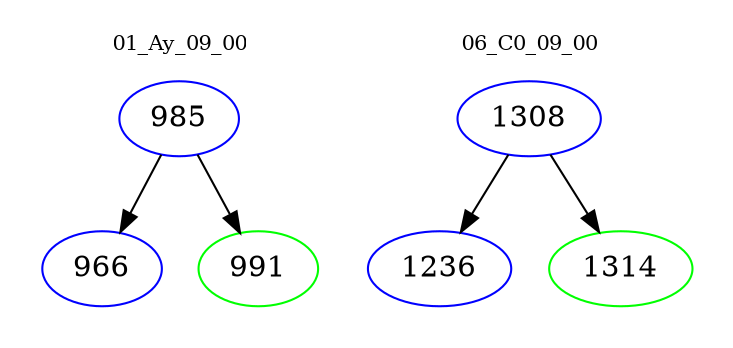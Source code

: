 digraph{
subgraph cluster_0 {
color = white
label = "01_Ay_09_00";
fontsize=10;
T0_985 [label="985", color="blue"]
T0_985 -> T0_966 [color="black"]
T0_966 [label="966", color="blue"]
T0_985 -> T0_991 [color="black"]
T0_991 [label="991", color="green"]
}
subgraph cluster_1 {
color = white
label = "06_C0_09_00";
fontsize=10;
T1_1308 [label="1308", color="blue"]
T1_1308 -> T1_1236 [color="black"]
T1_1236 [label="1236", color="blue"]
T1_1308 -> T1_1314 [color="black"]
T1_1314 [label="1314", color="green"]
}
}
